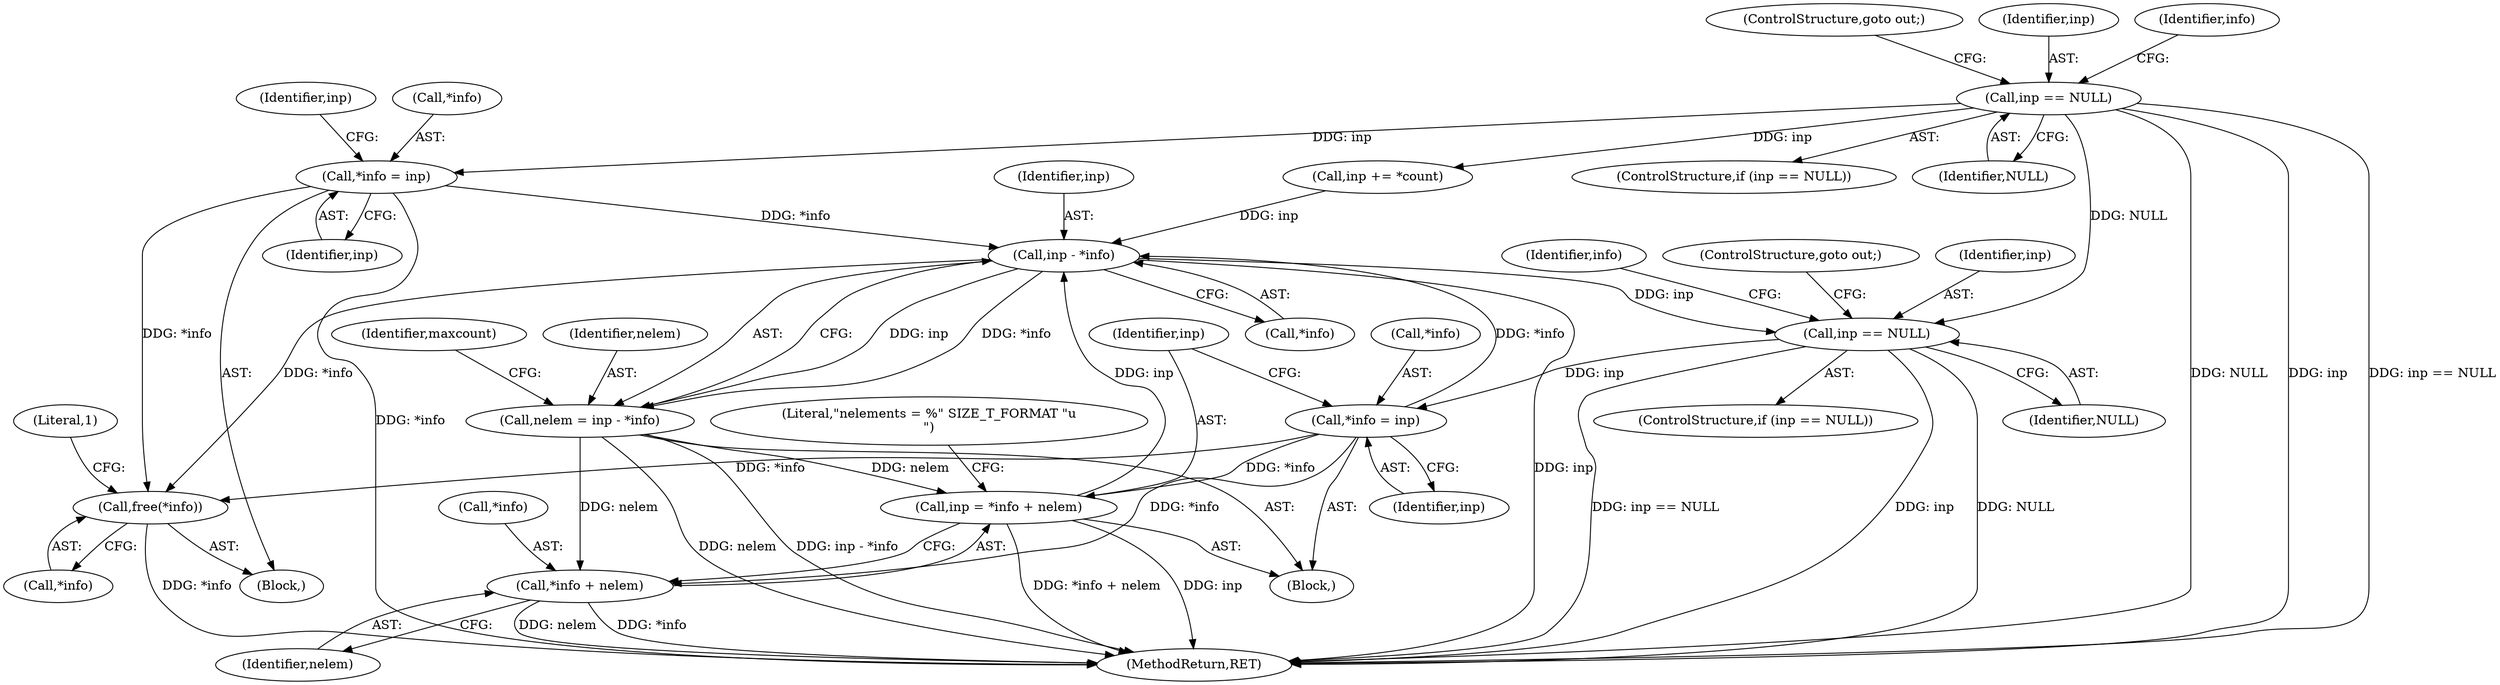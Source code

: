 digraph "0_file_f97486ef5dc3e8735440edc4fc8808c63e1a3ef0@pointer" {
"1000222" [label="(Call,*info = inp)"];
"1000218" [label="(Call,inp == NULL)"];
"1000656" [label="(Call,inp - *info)"];
"1000654" [label="(Call,nelem = inp - *info)"];
"1000683" [label="(Call,inp = *info + nelem)"];
"1000685" [label="(Call,*info + nelem)"];
"1000675" [label="(Call,inp == NULL)"];
"1000679" [label="(Call,*info = inp)"];
"1000847" [label="(Call,free(*info))"];
"1000221" [label="(ControlStructure,goto out;)"];
"1000848" [label="(Call,*info)"];
"1000683" [label="(Call,inp = *info + nelem)"];
"1000658" [label="(Call,*info)"];
"1000227" [label="(Identifier,inp)"];
"1000691" [label="(Literal,\"nelements = %\" SIZE_T_FORMAT \"u\n\")"];
"1000681" [label="(Identifier,info)"];
"1000685" [label="(Call,*info + nelem)"];
"1000679" [label="(Call,*info = inp)"];
"1000682" [label="(Identifier,inp)"];
"1000677" [label="(Identifier,NULL)"];
"1000657" [label="(Identifier,inp)"];
"1000219" [label="(Identifier,inp)"];
"1000678" [label="(ControlStructure,goto out;)"];
"1000226" [label="(Call,inp += *count)"];
"1000222" [label="(Call,*info = inp)"];
"1000664" [label="(Identifier,maxcount)"];
"1000656" [label="(Call,inp - *info)"];
"1000680" [label="(Call,*info)"];
"1000684" [label="(Identifier,inp)"];
"1000223" [label="(Call,*info)"];
"1000674" [label="(ControlStructure,if (inp == NULL))"];
"1000107" [label="(Block,)"];
"1000847" [label="(Call,free(*info))"];
"1000652" [label="(Block,)"];
"1000853" [label="(MethodReturn,RET)"];
"1000675" [label="(Call,inp == NULL)"];
"1000852" [label="(Literal,1)"];
"1000676" [label="(Identifier,inp)"];
"1000224" [label="(Identifier,info)"];
"1000217" [label="(ControlStructure,if (inp == NULL))"];
"1000654" [label="(Call,nelem = inp - *info)"];
"1000686" [label="(Call,*info)"];
"1000220" [label="(Identifier,NULL)"];
"1000688" [label="(Identifier,nelem)"];
"1000655" [label="(Identifier,nelem)"];
"1000225" [label="(Identifier,inp)"];
"1000218" [label="(Call,inp == NULL)"];
"1000222" -> "1000107"  [label="AST: "];
"1000222" -> "1000225"  [label="CFG: "];
"1000223" -> "1000222"  [label="AST: "];
"1000225" -> "1000222"  [label="AST: "];
"1000227" -> "1000222"  [label="CFG: "];
"1000222" -> "1000853"  [label="DDG: *info"];
"1000218" -> "1000222"  [label="DDG: inp"];
"1000222" -> "1000656"  [label="DDG: *info"];
"1000222" -> "1000847"  [label="DDG: *info"];
"1000218" -> "1000217"  [label="AST: "];
"1000218" -> "1000220"  [label="CFG: "];
"1000219" -> "1000218"  [label="AST: "];
"1000220" -> "1000218"  [label="AST: "];
"1000221" -> "1000218"  [label="CFG: "];
"1000224" -> "1000218"  [label="CFG: "];
"1000218" -> "1000853"  [label="DDG: inp"];
"1000218" -> "1000853"  [label="DDG: inp == NULL"];
"1000218" -> "1000853"  [label="DDG: NULL"];
"1000218" -> "1000226"  [label="DDG: inp"];
"1000218" -> "1000675"  [label="DDG: NULL"];
"1000656" -> "1000654"  [label="AST: "];
"1000656" -> "1000658"  [label="CFG: "];
"1000657" -> "1000656"  [label="AST: "];
"1000658" -> "1000656"  [label="AST: "];
"1000654" -> "1000656"  [label="CFG: "];
"1000656" -> "1000853"  [label="DDG: inp"];
"1000656" -> "1000654"  [label="DDG: inp"];
"1000656" -> "1000654"  [label="DDG: *info"];
"1000683" -> "1000656"  [label="DDG: inp"];
"1000226" -> "1000656"  [label="DDG: inp"];
"1000679" -> "1000656"  [label="DDG: *info"];
"1000656" -> "1000675"  [label="DDG: inp"];
"1000656" -> "1000847"  [label="DDG: *info"];
"1000654" -> "1000652"  [label="AST: "];
"1000655" -> "1000654"  [label="AST: "];
"1000664" -> "1000654"  [label="CFG: "];
"1000654" -> "1000853"  [label="DDG: inp - *info"];
"1000654" -> "1000853"  [label="DDG: nelem"];
"1000654" -> "1000683"  [label="DDG: nelem"];
"1000654" -> "1000685"  [label="DDG: nelem"];
"1000683" -> "1000652"  [label="AST: "];
"1000683" -> "1000685"  [label="CFG: "];
"1000684" -> "1000683"  [label="AST: "];
"1000685" -> "1000683"  [label="AST: "];
"1000691" -> "1000683"  [label="CFG: "];
"1000683" -> "1000853"  [label="DDG: inp"];
"1000683" -> "1000853"  [label="DDG: *info + nelem"];
"1000679" -> "1000683"  [label="DDG: *info"];
"1000685" -> "1000688"  [label="CFG: "];
"1000686" -> "1000685"  [label="AST: "];
"1000688" -> "1000685"  [label="AST: "];
"1000685" -> "1000853"  [label="DDG: *info"];
"1000685" -> "1000853"  [label="DDG: nelem"];
"1000679" -> "1000685"  [label="DDG: *info"];
"1000675" -> "1000674"  [label="AST: "];
"1000675" -> "1000677"  [label="CFG: "];
"1000676" -> "1000675"  [label="AST: "];
"1000677" -> "1000675"  [label="AST: "];
"1000678" -> "1000675"  [label="CFG: "];
"1000681" -> "1000675"  [label="CFG: "];
"1000675" -> "1000853"  [label="DDG: inp"];
"1000675" -> "1000853"  [label="DDG: NULL"];
"1000675" -> "1000853"  [label="DDG: inp == NULL"];
"1000675" -> "1000679"  [label="DDG: inp"];
"1000679" -> "1000652"  [label="AST: "];
"1000679" -> "1000682"  [label="CFG: "];
"1000680" -> "1000679"  [label="AST: "];
"1000682" -> "1000679"  [label="AST: "];
"1000684" -> "1000679"  [label="CFG: "];
"1000679" -> "1000847"  [label="DDG: *info"];
"1000847" -> "1000107"  [label="AST: "];
"1000847" -> "1000848"  [label="CFG: "];
"1000848" -> "1000847"  [label="AST: "];
"1000852" -> "1000847"  [label="CFG: "];
"1000847" -> "1000853"  [label="DDG: *info"];
}
